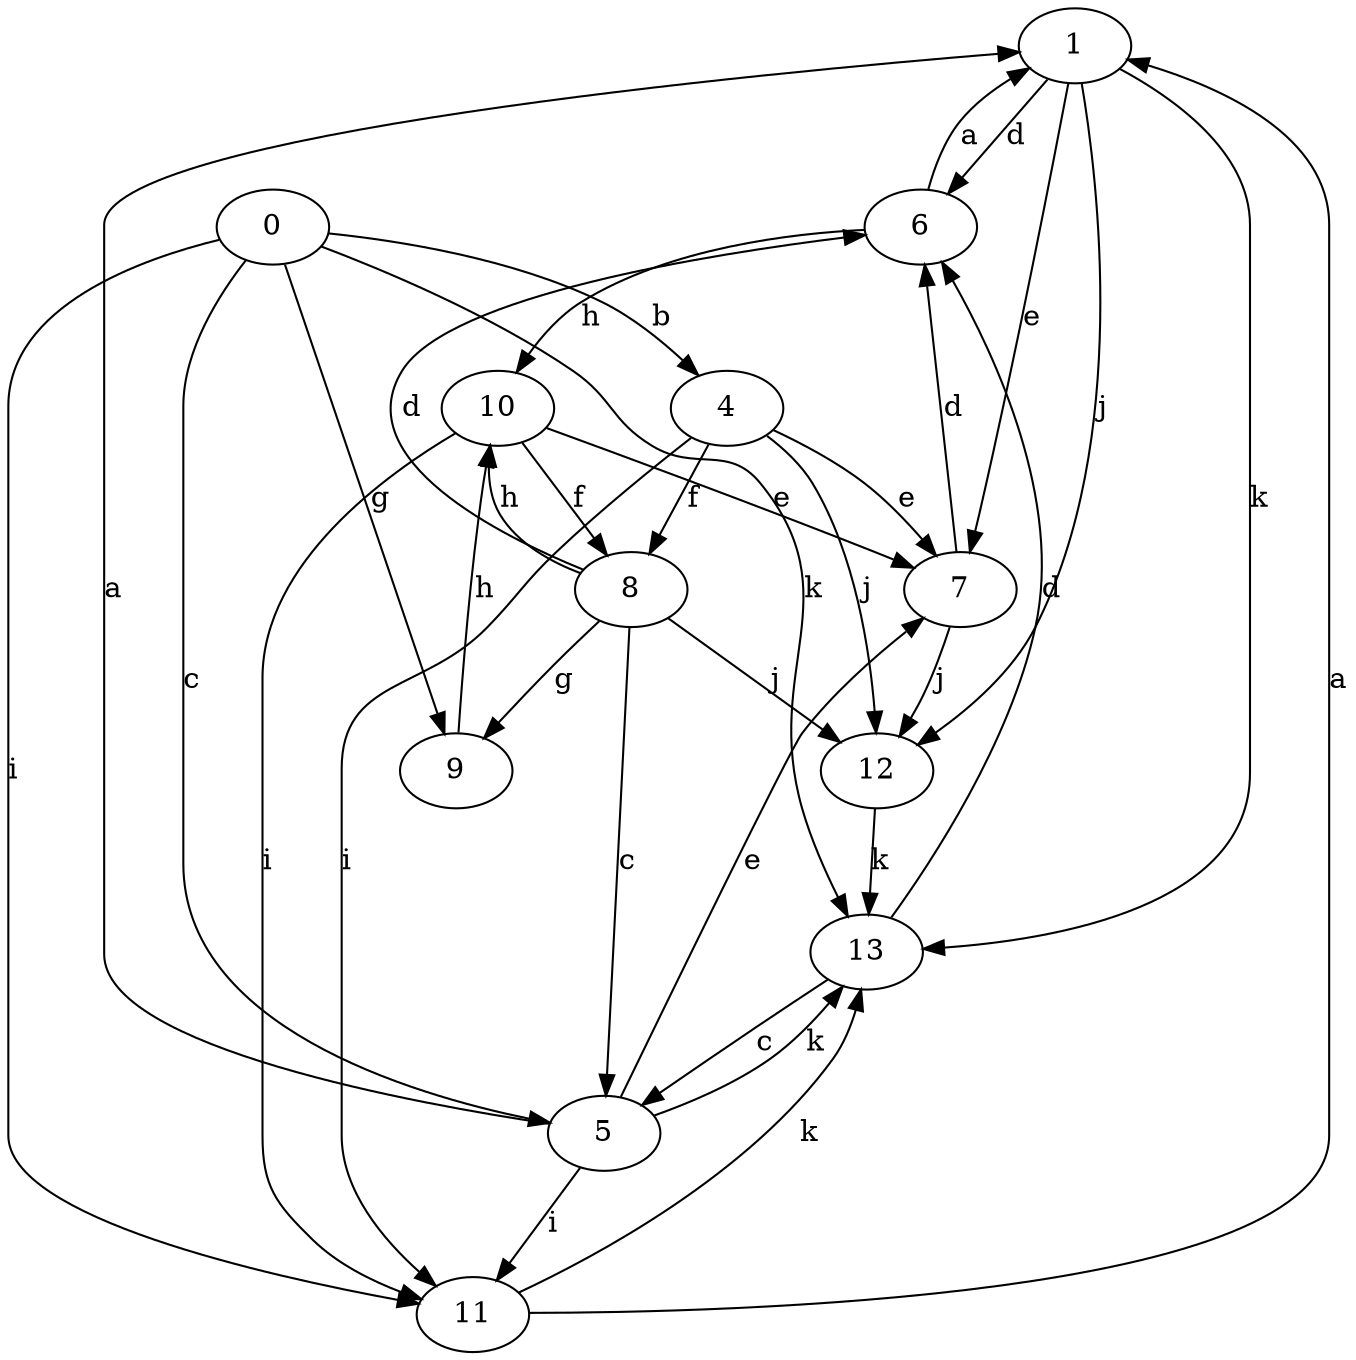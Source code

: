 strict digraph  {
1;
0;
4;
5;
6;
7;
8;
9;
10;
11;
12;
13;
1 -> 6  [label=d];
1 -> 7  [label=e];
1 -> 12  [label=j];
1 -> 13  [label=k];
0 -> 4  [label=b];
0 -> 5  [label=c];
0 -> 9  [label=g];
0 -> 11  [label=i];
0 -> 13  [label=k];
4 -> 7  [label=e];
4 -> 8  [label=f];
4 -> 11  [label=i];
4 -> 12  [label=j];
5 -> 1  [label=a];
5 -> 7  [label=e];
5 -> 11  [label=i];
5 -> 13  [label=k];
6 -> 1  [label=a];
6 -> 10  [label=h];
7 -> 6  [label=d];
7 -> 12  [label=j];
8 -> 5  [label=c];
8 -> 6  [label=d];
8 -> 9  [label=g];
8 -> 10  [label=h];
8 -> 12  [label=j];
9 -> 10  [label=h];
10 -> 7  [label=e];
10 -> 8  [label=f];
10 -> 11  [label=i];
11 -> 1  [label=a];
11 -> 13  [label=k];
12 -> 13  [label=k];
13 -> 5  [label=c];
13 -> 6  [label=d];
}

